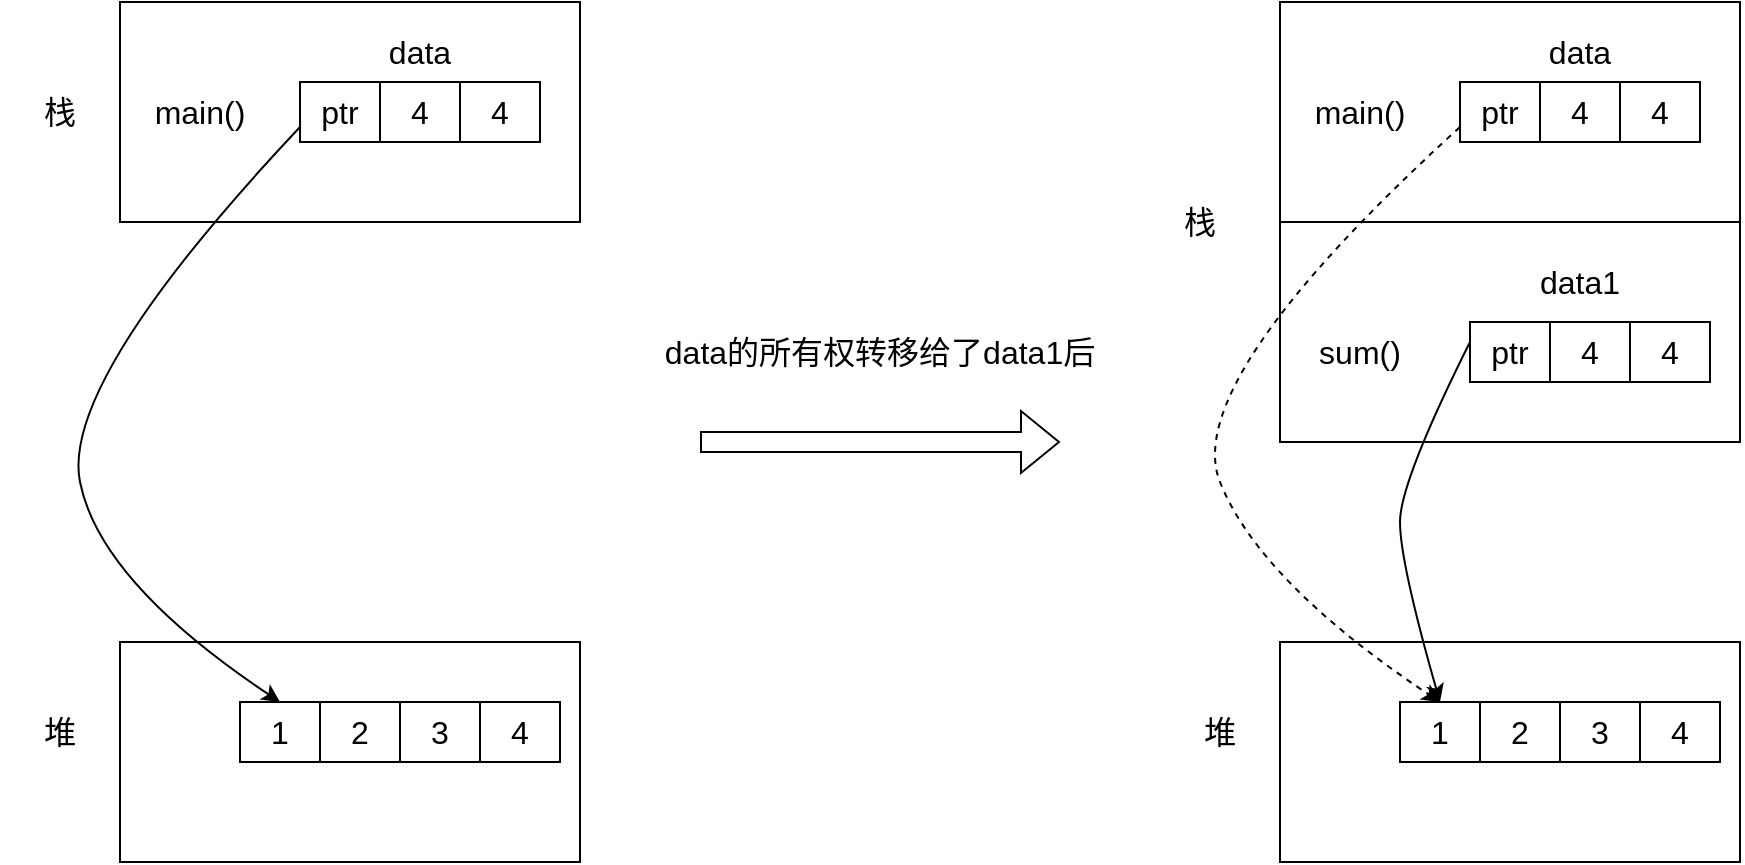 <mxfile version="20.6.0" type="device"><diagram id="-IvjTYxmnqtFNSMor7PV" name="第 1 页"><mxGraphModel dx="946" dy="462" grid="1" gridSize="10" guides="1" tooltips="1" connect="1" arrows="1" fold="1" page="1" pageScale="1" pageWidth="3300" pageHeight="4681" math="0" shadow="0"><root><mxCell id="0"/><mxCell id="1" parent="0"/><mxCell id="UK1YYY9mW0h5OroZTERH-3" value="" style="rounded=0;whiteSpace=wrap;html=1;" parent="1" vertex="1"><mxGeometry x="510" y="140" width="230" height="110" as="geometry"/></mxCell><mxCell id="UK1YYY9mW0h5OroZTERH-5" value="" style="rounded=0;whiteSpace=wrap;html=1;" parent="1" vertex="1"><mxGeometry x="510" y="460" width="230" height="110" as="geometry"/></mxCell><mxCell id="UK1YYY9mW0h5OroZTERH-6" value="&lt;font style=&quot;font-size: 16px;&quot;&gt;栈&lt;/font&gt;" style="text;html=1;strokeColor=none;fillColor=none;align=center;verticalAlign=middle;whiteSpace=wrap;rounded=0;" parent="1" vertex="1"><mxGeometry x="450" y="180" width="60" height="30" as="geometry"/></mxCell><mxCell id="UK1YYY9mW0h5OroZTERH-7" value="&lt;font style=&quot;font-size: 16px;&quot;&gt;堆&lt;/font&gt;" style="text;html=1;strokeColor=none;fillColor=none;align=center;verticalAlign=middle;whiteSpace=wrap;rounded=0;" parent="1" vertex="1"><mxGeometry x="450" y="490" width="60" height="30" as="geometry"/></mxCell><mxCell id="UK1YYY9mW0h5OroZTERH-9" value="main()" style="text;html=1;strokeColor=none;fillColor=none;align=center;verticalAlign=middle;whiteSpace=wrap;rounded=0;fontSize=16;" parent="1" vertex="1"><mxGeometry x="520" y="180" width="60" height="30" as="geometry"/></mxCell><mxCell id="UK1YYY9mW0h5OroZTERH-11" value="1" style="rounded=0;whiteSpace=wrap;html=1;fontSize=16;" parent="1" vertex="1"><mxGeometry x="570" y="490" width="40" height="30" as="geometry"/></mxCell><mxCell id="UK1YYY9mW0h5OroZTERH-12" value="2" style="rounded=0;whiteSpace=wrap;html=1;fontSize=16;" parent="1" vertex="1"><mxGeometry x="610" y="490" width="40" height="30" as="geometry"/></mxCell><mxCell id="UK1YYY9mW0h5OroZTERH-13" value="3" style="rounded=0;whiteSpace=wrap;html=1;fontSize=16;" parent="1" vertex="1"><mxGeometry x="650" y="490" width="40" height="30" as="geometry"/></mxCell><mxCell id="UK1YYY9mW0h5OroZTERH-14" value="4" style="rounded=0;whiteSpace=wrap;html=1;fontSize=16;" parent="1" vertex="1"><mxGeometry x="690" y="490" width="40" height="30" as="geometry"/></mxCell><mxCell id="UK1YYY9mW0h5OroZTERH-15" value="ptr" style="rounded=0;whiteSpace=wrap;html=1;fontSize=16;" parent="1" vertex="1"><mxGeometry x="600" y="180" width="40" height="30" as="geometry"/></mxCell><mxCell id="UK1YYY9mW0h5OroZTERH-16" value="4" style="rounded=0;whiteSpace=wrap;html=1;fontSize=16;" parent="1" vertex="1"><mxGeometry x="640" y="180" width="40" height="30" as="geometry"/></mxCell><mxCell id="UK1YYY9mW0h5OroZTERH-17" value="4" style="rounded=0;whiteSpace=wrap;html=1;fontSize=16;" parent="1" vertex="1"><mxGeometry x="680" y="180" width="40" height="30" as="geometry"/></mxCell><mxCell id="UK1YYY9mW0h5OroZTERH-18" value="data" style="text;html=1;strokeColor=none;fillColor=none;align=center;verticalAlign=middle;whiteSpace=wrap;rounded=0;fontSize=16;" parent="1" vertex="1"><mxGeometry x="630" y="150" width="60" height="30" as="geometry"/></mxCell><mxCell id="UK1YYY9mW0h5OroZTERH-22" value="" style="curved=1;endArrow=classic;html=1;rounded=0;fontSize=16;exitX=0;exitY=0.75;exitDx=0;exitDy=0;entryX=0.5;entryY=0;entryDx=0;entryDy=0;" parent="1" source="UK1YYY9mW0h5OroZTERH-15" target="UK1YYY9mW0h5OroZTERH-11" edge="1"><mxGeometry width="50" height="50" relative="1" as="geometry"><mxPoint x="400" y="460" as="sourcePoint"/><mxPoint x="450" y="410" as="targetPoint"/><Array as="points"><mxPoint x="480" y="330"/><mxPoint x="500" y="430"/></Array></mxGeometry></mxCell><mxCell id="UK1YYY9mW0h5OroZTERH-23" value="" style="rounded=0;whiteSpace=wrap;html=1;" parent="1" vertex="1"><mxGeometry x="1090" y="140" width="230" height="220" as="geometry"/></mxCell><mxCell id="UK1YYY9mW0h5OroZTERH-24" value="" style="rounded=0;whiteSpace=wrap;html=1;" parent="1" vertex="1"><mxGeometry x="1090" y="460" width="230" height="110" as="geometry"/></mxCell><mxCell id="UK1YYY9mW0h5OroZTERH-25" value="&lt;font style=&quot;font-size: 16px;&quot;&gt;栈&lt;/font&gt;" style="text;html=1;strokeColor=none;fillColor=none;align=center;verticalAlign=middle;whiteSpace=wrap;rounded=0;" parent="1" vertex="1"><mxGeometry x="1020" y="235" width="60" height="30" as="geometry"/></mxCell><mxCell id="UK1YYY9mW0h5OroZTERH-26" value="&lt;font style=&quot;font-size: 16px;&quot;&gt;堆&lt;/font&gt;" style="text;html=1;strokeColor=none;fillColor=none;align=center;verticalAlign=middle;whiteSpace=wrap;rounded=0;" parent="1" vertex="1"><mxGeometry x="1030" y="490" width="60" height="30" as="geometry"/></mxCell><mxCell id="UK1YYY9mW0h5OroZTERH-27" value="" style="endArrow=none;html=1;rounded=0;fontSize=16;exitX=0;exitY=0.5;exitDx=0;exitDy=0;entryX=1;entryY=0.5;entryDx=0;entryDy=0;" parent="1" source="UK1YYY9mW0h5OroZTERH-23" target="UK1YYY9mW0h5OroZTERH-23" edge="1"><mxGeometry width="50" height="50" relative="1" as="geometry"><mxPoint x="1140" y="250" as="sourcePoint"/><mxPoint x="1190" y="200" as="targetPoint"/></mxGeometry></mxCell><mxCell id="UK1YYY9mW0h5OroZTERH-28" value="main()" style="text;html=1;strokeColor=none;fillColor=none;align=center;verticalAlign=middle;whiteSpace=wrap;rounded=0;fontSize=16;" parent="1" vertex="1"><mxGeometry x="1100" y="180" width="60" height="30" as="geometry"/></mxCell><mxCell id="UK1YYY9mW0h5OroZTERH-29" value="sum()" style="text;html=1;strokeColor=none;fillColor=none;align=center;verticalAlign=middle;whiteSpace=wrap;rounded=0;fontSize=16;" parent="1" vertex="1"><mxGeometry x="1100" y="300" width="60" height="30" as="geometry"/></mxCell><mxCell id="UK1YYY9mW0h5OroZTERH-30" value="1" style="rounded=0;whiteSpace=wrap;html=1;fontSize=16;" parent="1" vertex="1"><mxGeometry x="1150" y="490" width="40" height="30" as="geometry"/></mxCell><mxCell id="UK1YYY9mW0h5OroZTERH-31" value="2" style="rounded=0;whiteSpace=wrap;html=1;fontSize=16;" parent="1" vertex="1"><mxGeometry x="1190" y="490" width="40" height="30" as="geometry"/></mxCell><mxCell id="UK1YYY9mW0h5OroZTERH-32" value="3" style="rounded=0;whiteSpace=wrap;html=1;fontSize=16;" parent="1" vertex="1"><mxGeometry x="1230" y="490" width="40" height="30" as="geometry"/></mxCell><mxCell id="UK1YYY9mW0h5OroZTERH-33" value="4" style="rounded=0;whiteSpace=wrap;html=1;fontSize=16;" parent="1" vertex="1"><mxGeometry x="1270" y="490" width="40" height="30" as="geometry"/></mxCell><mxCell id="UK1YYY9mW0h5OroZTERH-34" value="ptr" style="rounded=0;whiteSpace=wrap;html=1;fontSize=16;" parent="1" vertex="1"><mxGeometry x="1180" y="180" width="40" height="30" as="geometry"/></mxCell><mxCell id="UK1YYY9mW0h5OroZTERH-35" value="4" style="rounded=0;whiteSpace=wrap;html=1;fontSize=16;" parent="1" vertex="1"><mxGeometry x="1220" y="180" width="40" height="30" as="geometry"/></mxCell><mxCell id="UK1YYY9mW0h5OroZTERH-36" value="4" style="rounded=0;whiteSpace=wrap;html=1;fontSize=16;" parent="1" vertex="1"><mxGeometry x="1260" y="180" width="40" height="30" as="geometry"/></mxCell><mxCell id="UK1YYY9mW0h5OroZTERH-37" value="data" style="text;html=1;strokeColor=none;fillColor=none;align=center;verticalAlign=middle;whiteSpace=wrap;rounded=0;fontSize=16;" parent="1" vertex="1"><mxGeometry x="1210" y="150" width="60" height="30" as="geometry"/></mxCell><mxCell id="UK1YYY9mW0h5OroZTERH-38" value="ptr" style="rounded=0;whiteSpace=wrap;html=1;fontSize=16;" parent="1" vertex="1"><mxGeometry x="1185" y="300" width="40" height="30" as="geometry"/></mxCell><mxCell id="UK1YYY9mW0h5OroZTERH-39" value="4" style="rounded=0;whiteSpace=wrap;html=1;fontSize=16;" parent="1" vertex="1"><mxGeometry x="1225" y="300" width="40" height="30" as="geometry"/></mxCell><mxCell id="UK1YYY9mW0h5OroZTERH-40" value="4" style="rounded=0;whiteSpace=wrap;html=1;fontSize=16;" parent="1" vertex="1"><mxGeometry x="1265" y="300" width="40" height="30" as="geometry"/></mxCell><mxCell id="UK1YYY9mW0h5OroZTERH-41" value="" style="curved=1;endArrow=classic;html=1;rounded=0;fontSize=16;exitX=0;exitY=0.75;exitDx=0;exitDy=0;entryX=0.5;entryY=0;entryDx=0;entryDy=0;dashed=1;" parent="1" source="UK1YYY9mW0h5OroZTERH-34" target="UK1YYY9mW0h5OroZTERH-30" edge="1"><mxGeometry width="50" height="50" relative="1" as="geometry"><mxPoint x="980" y="460" as="sourcePoint"/><mxPoint x="1030" y="410" as="targetPoint"/><Array as="points"><mxPoint x="1040" y="330"/><mxPoint x="1080" y="430"/></Array></mxGeometry></mxCell><mxCell id="UK1YYY9mW0h5OroZTERH-42" value="" style="shape=flexArrow;endArrow=classic;html=1;rounded=0;fontSize=16;" parent="1" edge="1"><mxGeometry width="50" height="50" relative="1" as="geometry"><mxPoint x="800" y="360" as="sourcePoint"/><mxPoint x="980" y="360" as="targetPoint"/></mxGeometry></mxCell><mxCell id="UK1YYY9mW0h5OroZTERH-43" value="" style="curved=1;endArrow=classic;html=1;rounded=0;fontSize=16;exitX=0;exitY=0.75;exitDx=0;exitDy=0;entryX=0.5;entryY=0;entryDx=0;entryDy=0;" parent="1" target="UK1YYY9mW0h5OroZTERH-30" edge="1"><mxGeometry width="50" height="50" relative="1" as="geometry"><mxPoint x="1185" y="310" as="sourcePoint"/><mxPoint x="1175" y="597.5" as="targetPoint"/><Array as="points"><mxPoint x="1150" y="380"/><mxPoint x="1150" y="420"/></Array></mxGeometry></mxCell><mxCell id="UK1YYY9mW0h5OroZTERH-44" value="data的所有权转移给了data1后" style="text;html=1;strokeColor=none;fillColor=none;align=center;verticalAlign=middle;whiteSpace=wrap;rounded=0;fontSize=16;" parent="1" vertex="1"><mxGeometry x="780" y="300" width="220" height="30" as="geometry"/></mxCell><mxCell id="Sc9FlL1PnISG4BcVYteY-1" value="data1" style="text;html=1;strokeColor=none;fillColor=none;align=center;verticalAlign=middle;whiteSpace=wrap;rounded=0;fontSize=16;" vertex="1" parent="1"><mxGeometry x="1210" y="265" width="60" height="30" as="geometry"/></mxCell></root></mxGraphModel></diagram></mxfile>